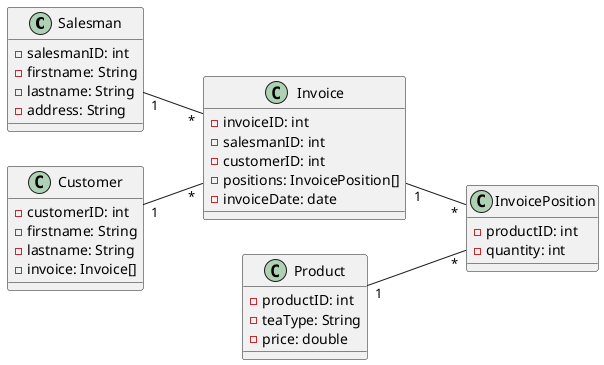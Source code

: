 @startuml
left to right direction

class Salesman {
    - salesmanID: int
    - firstname: String
    - lastname: String
    - address: String
}

class Customer {
    - customerID: int
    - firstname: String
    - lastname: String
    - invoice: Invoice[]
}

class Invoice {
    - invoiceID: int
    - salesmanID: int
    - customerID: int
    - positions: InvoicePosition[]
    - invoiceDate: date
}

class Product {
    - productID: int
    - teaType: String
    - price: double
}

class InvoicePosition {
    - productID: int
    - quantity: int
}

Customer "1" -- "*" Invoice
Salesman "1" -- "*" Invoice
Product "1" -- "*" InvoicePosition
Invoice "1" -- "*" InvoicePosition


@enduml